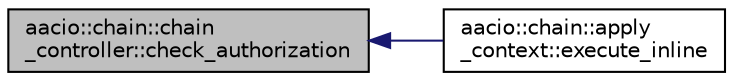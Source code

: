 digraph "aacio::chain::chain_controller::check_authorization"
{
  edge [fontname="Helvetica",fontsize="10",labelfontname="Helvetica",labelfontsize="10"];
  node [fontname="Helvetica",fontsize="10",shape=record];
  rankdir="LR";
  Node10 [label="aacio::chain::chain\l_controller::check_authorization",height=0.2,width=0.4,color="black", fillcolor="grey75", style="filled", fontcolor="black"];
  Node10 -> Node11 [dir="back",color="midnightblue",fontsize="10",style="solid"];
  Node11 [label="aacio::chain::apply\l_context::execute_inline",height=0.2,width=0.4,color="black", fillcolor="white", style="filled",URL="$classaacio_1_1chain_1_1apply__context.html#a22d5637eb5acab5710dedd675b066984"];
}
